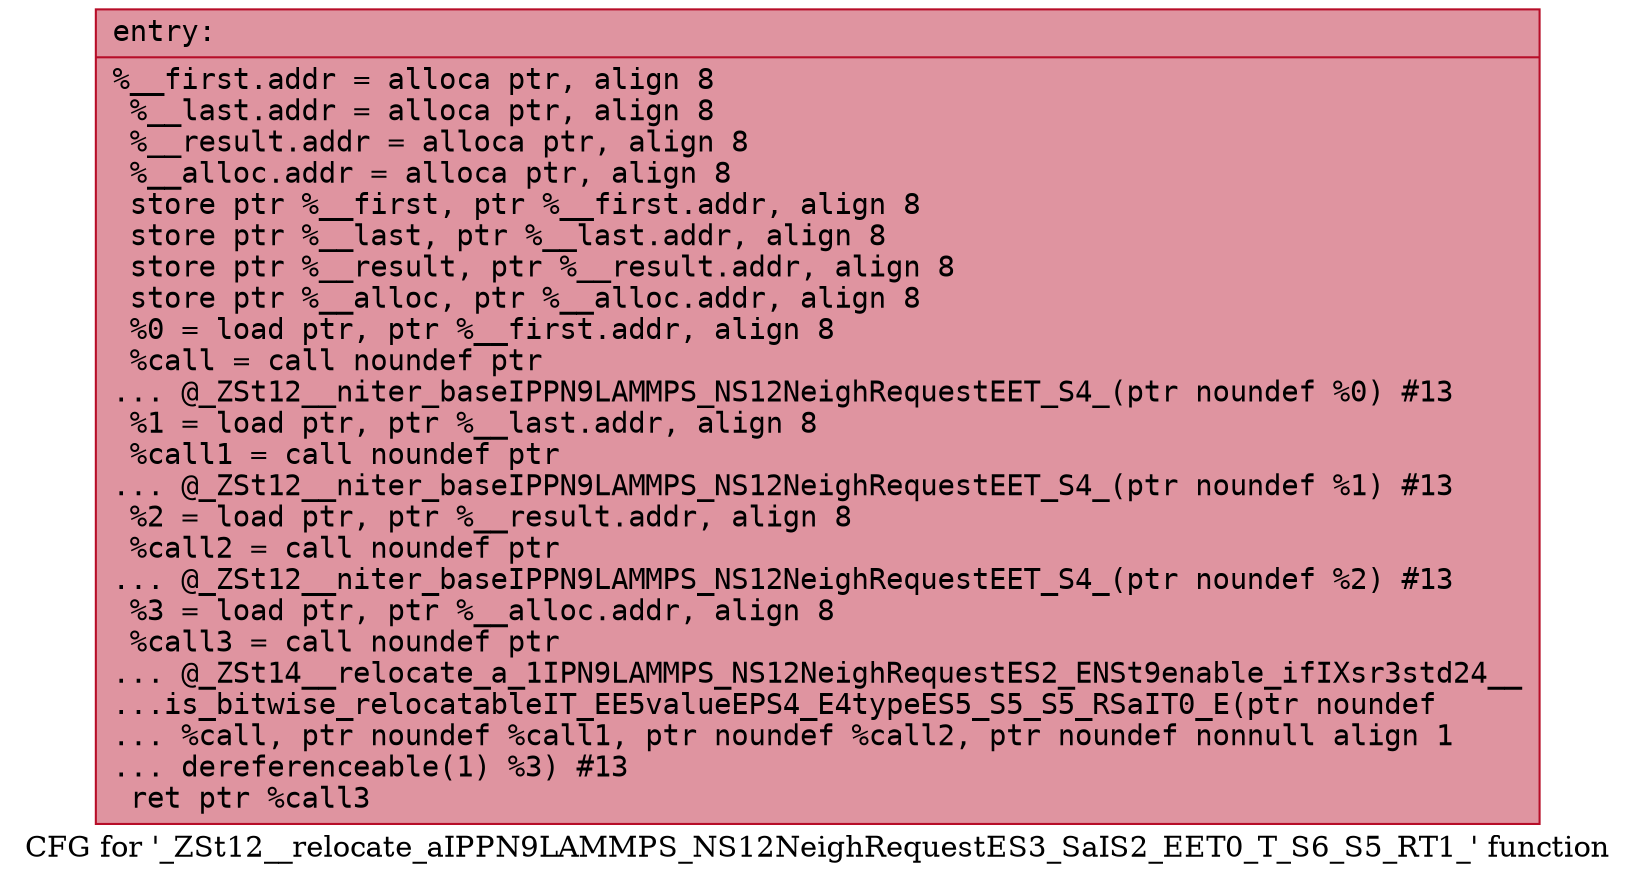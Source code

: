 digraph "CFG for '_ZSt12__relocate_aIPPN9LAMMPS_NS12NeighRequestES3_SaIS2_EET0_T_S6_S5_RT1_' function" {
	label="CFG for '_ZSt12__relocate_aIPPN9LAMMPS_NS12NeighRequestES3_SaIS2_EET0_T_S6_S5_RT1_' function";

	Node0x5563be1b74b0 [shape=record,color="#b70d28ff", style=filled, fillcolor="#b70d2870" fontname="Courier",label="{entry:\l|  %__first.addr = alloca ptr, align 8\l  %__last.addr = alloca ptr, align 8\l  %__result.addr = alloca ptr, align 8\l  %__alloc.addr = alloca ptr, align 8\l  store ptr %__first, ptr %__first.addr, align 8\l  store ptr %__last, ptr %__last.addr, align 8\l  store ptr %__result, ptr %__result.addr, align 8\l  store ptr %__alloc, ptr %__alloc.addr, align 8\l  %0 = load ptr, ptr %__first.addr, align 8\l  %call = call noundef ptr\l... @_ZSt12__niter_baseIPPN9LAMMPS_NS12NeighRequestEET_S4_(ptr noundef %0) #13\l  %1 = load ptr, ptr %__last.addr, align 8\l  %call1 = call noundef ptr\l... @_ZSt12__niter_baseIPPN9LAMMPS_NS12NeighRequestEET_S4_(ptr noundef %1) #13\l  %2 = load ptr, ptr %__result.addr, align 8\l  %call2 = call noundef ptr\l... @_ZSt12__niter_baseIPPN9LAMMPS_NS12NeighRequestEET_S4_(ptr noundef %2) #13\l  %3 = load ptr, ptr %__alloc.addr, align 8\l  %call3 = call noundef ptr\l... @_ZSt14__relocate_a_1IPN9LAMMPS_NS12NeighRequestES2_ENSt9enable_ifIXsr3std24__\l...is_bitwise_relocatableIT_EE5valueEPS4_E4typeES5_S5_S5_RSaIT0_E(ptr noundef\l... %call, ptr noundef %call1, ptr noundef %call2, ptr noundef nonnull align 1\l... dereferenceable(1) %3) #13\l  ret ptr %call3\l}"];
}
